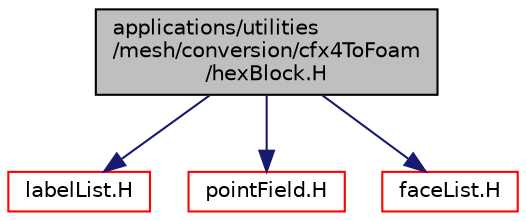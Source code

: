 digraph "applications/utilities/mesh/conversion/cfx4ToFoam/hexBlock.H"
{
  bgcolor="transparent";
  edge [fontname="Helvetica",fontsize="10",labelfontname="Helvetica",labelfontsize="10"];
  node [fontname="Helvetica",fontsize="10",shape=record];
  Node0 [label="applications/utilities\l/mesh/conversion/cfx4ToFoam\l/hexBlock.H",height=0.2,width=0.4,color="black", fillcolor="grey75", style="filled", fontcolor="black"];
  Node0 -> Node1 [color="midnightblue",fontsize="10",style="solid",fontname="Helvetica"];
  Node1 [label="labelList.H",height=0.2,width=0.4,color="red",URL="$a13154.html"];
  Node0 -> Node62 [color="midnightblue",fontsize="10",style="solid",fontname="Helvetica"];
  Node62 [label="pointField.H",height=0.2,width=0.4,color="red",URL="$a12830.html"];
  Node0 -> Node123 [color="midnightblue",fontsize="10",style="solid",fontname="Helvetica"];
  Node123 [label="faceList.H",height=0.2,width=0.4,color="red",URL="$a12101.html"];
}
